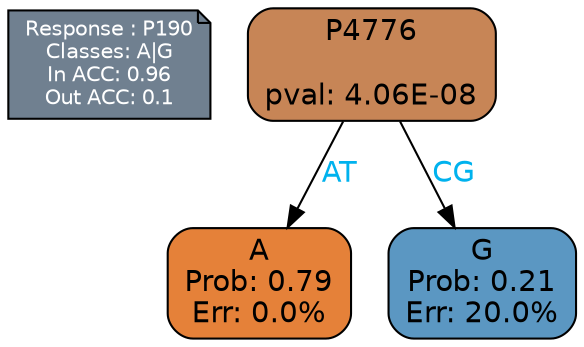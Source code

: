 digraph Tree {
node [shape=box, style="filled, rounded", color="black", fontname=helvetica] ;
graph [ranksep=equally, splines=polylines, bgcolor=transparent, dpi=600] ;
edge [fontname=helvetica] ;
LEGEND [label="Response : P190
Classes: A|G
In ACC: 0.96
Out ACC: 0.1
",shape=note,align=left,style=filled,fillcolor="slategray",fontcolor="white",fontsize=10];1 [label="P4776

pval: 4.06E-08", fillcolor="#c78556"] ;
2 [label="A
Prob: 0.79
Err: 0.0%", fillcolor="#e58139"] ;
3 [label="G
Prob: 0.21
Err: 20.0%", fillcolor="#5b97c2"] ;
1 -> 2 [label="AT",fontcolor=deepskyblue2] ;
1 -> 3 [label="CG",fontcolor=deepskyblue2] ;
{rank = same; 2;3;}{rank = same; LEGEND;1;}}